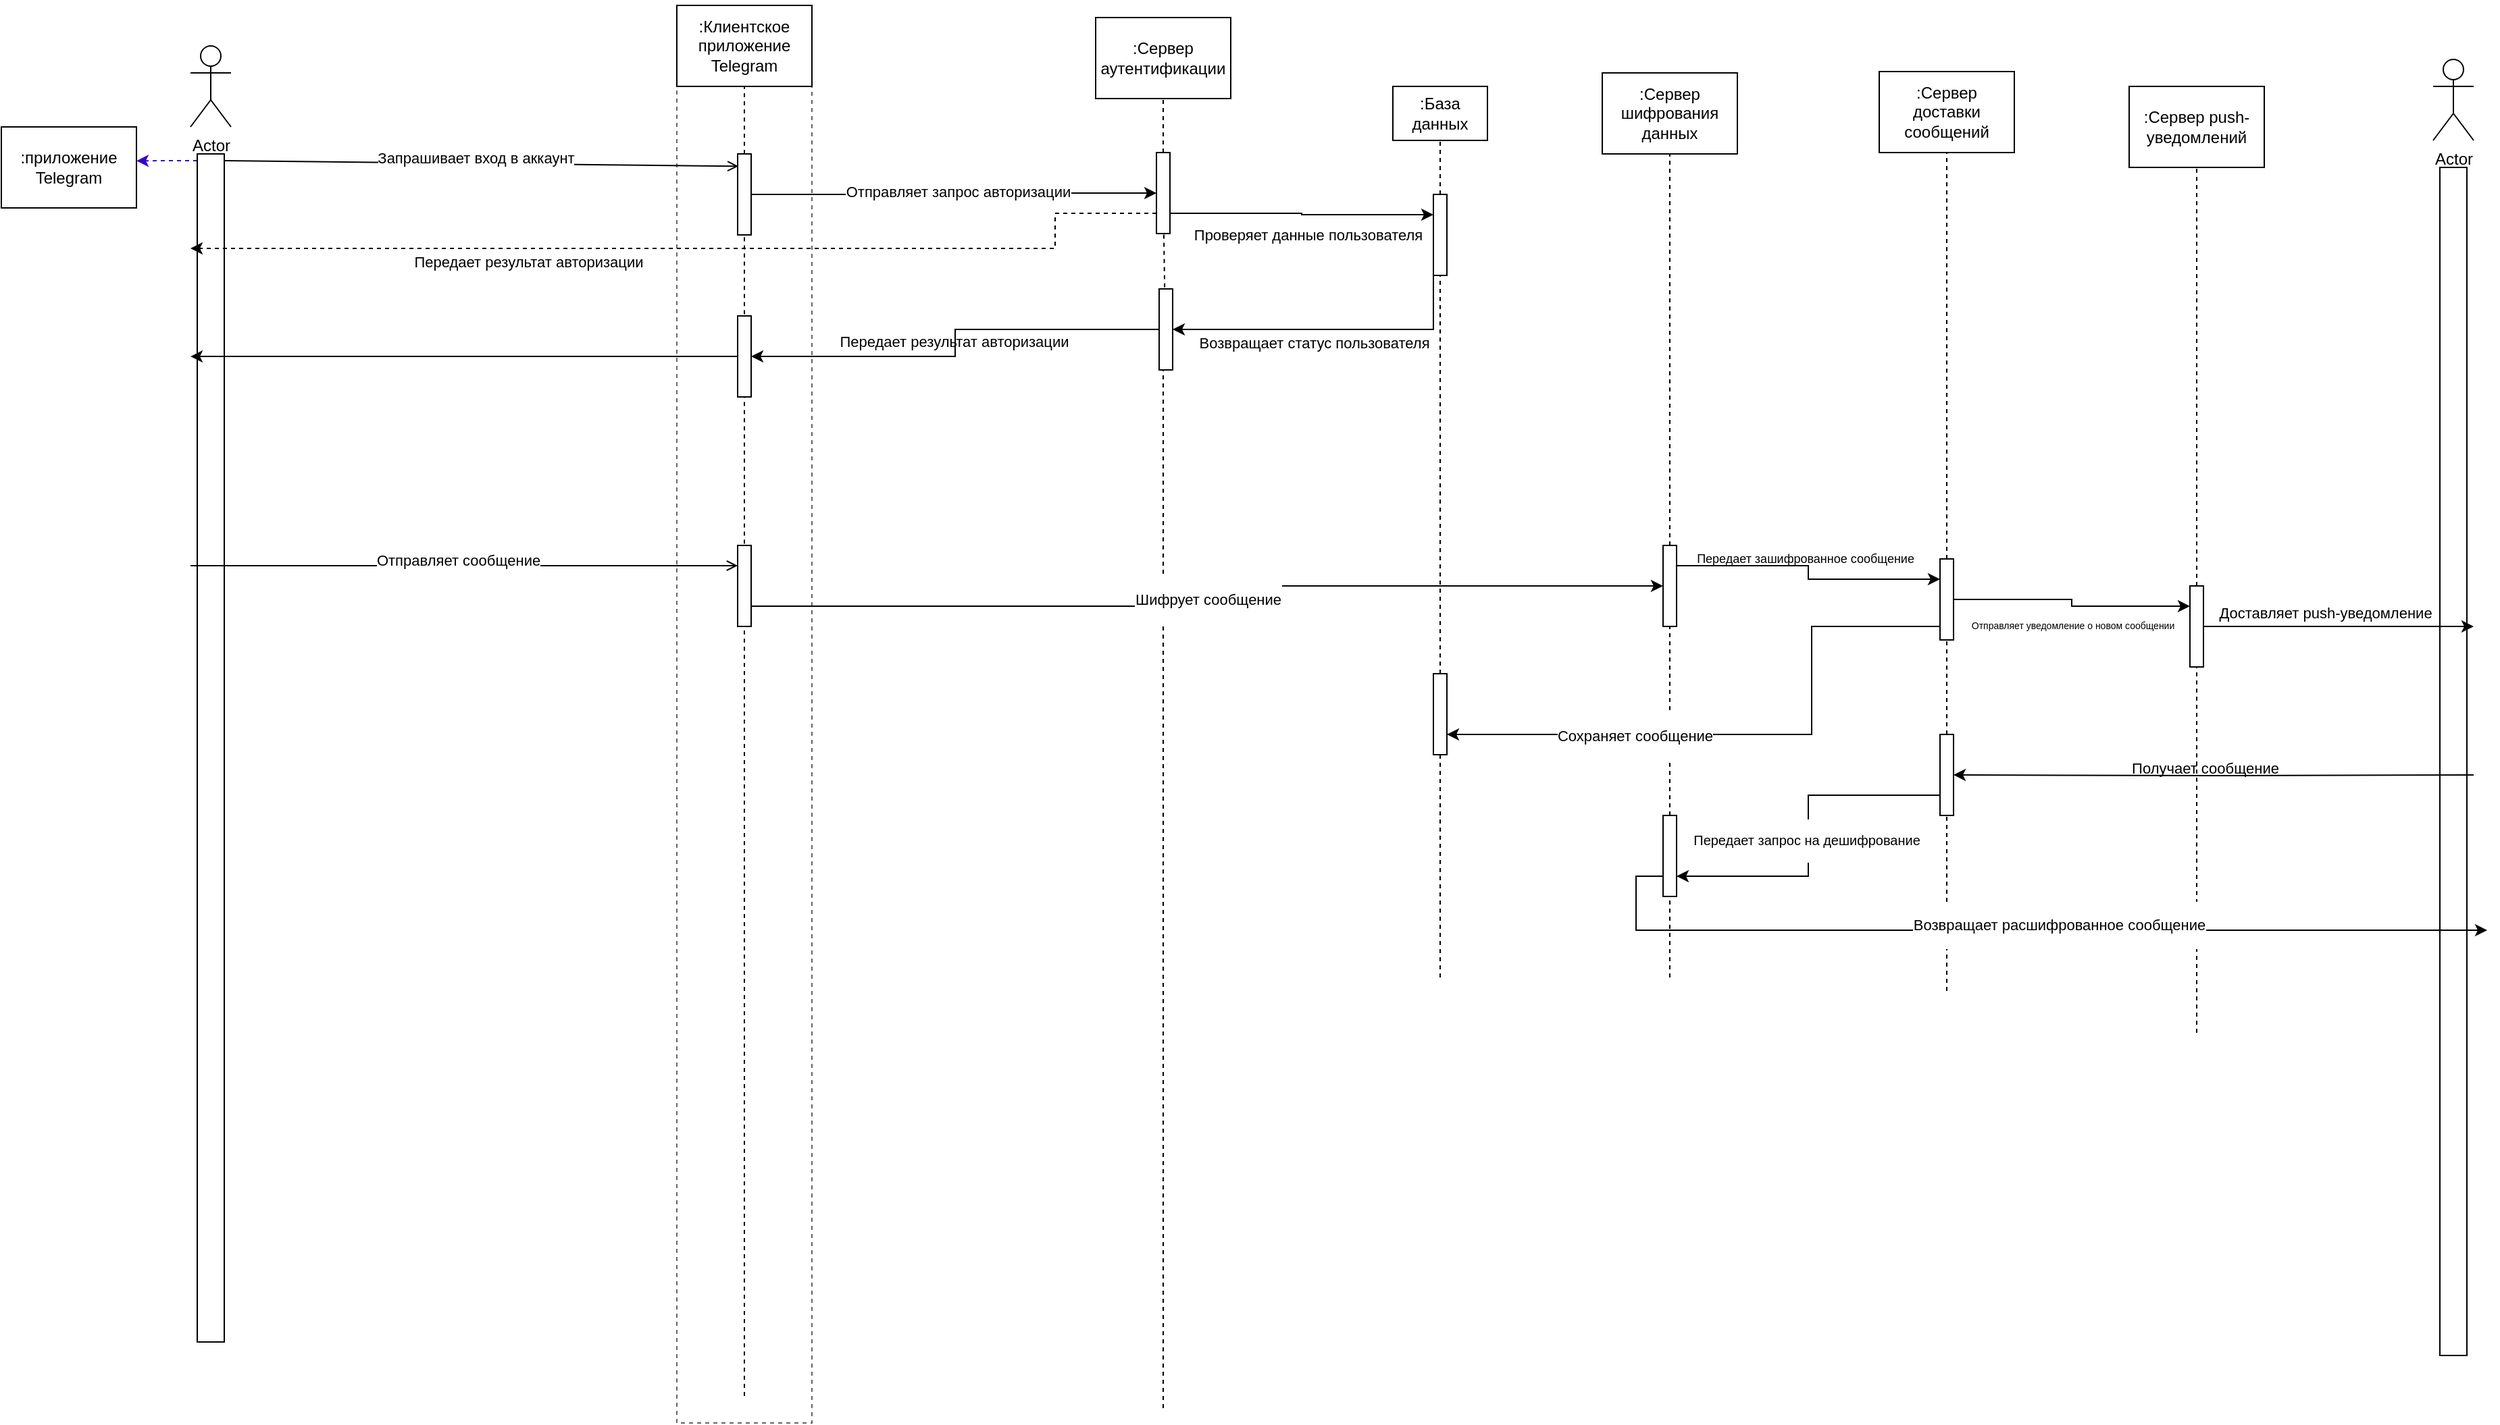 <mxfile version="25.0.2">
  <diagram name="Страница — 1" id="0_j_KOGDF_qukn_8iNPn">
    <mxGraphModel dx="2467" dy="1453" grid="1" gridSize="10" guides="1" tooltips="1" connect="1" arrows="1" fold="1" page="1" pageScale="1" pageWidth="827" pageHeight="1169" math="0" shadow="0">
      <root>
        <mxCell id="0" />
        <mxCell id="1" parent="0" />
        <mxCell id="qiRPAga-pybHtt2SZNbv-49" value="Actor" style="shape=umlActor;verticalLabelPosition=bottom;verticalAlign=top;html=1;" vertex="1" parent="1">
          <mxGeometry x="110" y="90" width="30" height="60" as="geometry" />
        </mxCell>
        <mxCell id="qiRPAga-pybHtt2SZNbv-96" style="edgeStyle=orthogonalEdgeStyle;rounded=0;orthogonalLoop=1;jettySize=auto;html=1;curved=0;exitX=0;exitY=0;exitDx=0;exitDy=5;exitPerimeter=0;dashed=1;strokeColor=#3700CC;endArrow=classic;endFill=1;fillColor=#6a00ff;" edge="1" parent="1" source="qiRPAga-pybHtt2SZNbv-51">
          <mxGeometry relative="1" as="geometry">
            <mxPoint x="70" y="175.158" as="targetPoint" />
          </mxGeometry>
        </mxCell>
        <mxCell id="qiRPAga-pybHtt2SZNbv-51" value="" style="html=1;points=[[0,0,0,0,5],[0,1,0,0,-5],[1,0,0,0,5],[1,1,0,0,-5]];perimeter=orthogonalPerimeter;outlineConnect=0;targetShapes=umlLifeline;portConstraint=eastwest;newEdgeStyle={&quot;curved&quot;:0,&quot;rounded&quot;:0};" vertex="1" parent="1">
          <mxGeometry x="115" y="170" width="20" height="880" as="geometry" />
        </mxCell>
        <mxCell id="qiRPAga-pybHtt2SZNbv-60" value="" style="rounded=0;dashed=1;container=0;collapsible=0;recursiveResize=0;fillColor=none;opacity=60;" vertex="1" parent="1">
          <mxGeometry x="470" y="110" width="100" height="1000" as="geometry" />
        </mxCell>
        <mxCell id="qiRPAga-pybHtt2SZNbv-61" value="&lt;p data-pm-slice=&quot;1 1 [&amp;quot;ordered_list&amp;quot;,{&amp;quot;spread&amp;quot;:true,&amp;quot;startingNumber&amp;quot;:1,&amp;quot;start&amp;quot;:47,&amp;quot;end&amp;quot;:3211},&amp;quot;regular_list_item&amp;quot;,{&amp;quot;start&amp;quot;:47,&amp;quot;end&amp;quot;:162},&amp;quot;list&amp;quot;,{&amp;quot;spread&amp;quot;:false,&amp;quot;start&amp;quot;:101,&amp;quot;end&amp;quot;:162},&amp;quot;regular_list_item&amp;quot;,{&amp;quot;start&amp;quot;:101,&amp;quot;end&amp;quot;:162}]&quot;&gt;:Клиентское приложение Telegram&lt;/p&gt;" style="rounded=0;dashed=0;whiteSpace=wrap;html=1;" vertex="1" parent="1">
          <mxGeometry x="470" y="60" width="100" height="60" as="geometry" />
        </mxCell>
        <mxCell id="qiRPAga-pybHtt2SZNbv-63" value="" style="html=1;verticalAlign=bottom;startArrow=none;endArrow=none;dashed=1;rounded=0;" edge="1" parent="1" source="qiRPAga-pybHtt2SZNbv-62" target="qiRPAga-pybHtt2SZNbv-61">
          <mxGeometry relative="1" as="geometry" />
        </mxCell>
        <mxCell id="qiRPAga-pybHtt2SZNbv-73" value="" style="html=1;verticalAlign=bottom;startArrow=none;endArrow=open;endFill=0;rounded=0;exitX=1;exitY=0;exitDx=0;exitDy=5;exitPerimeter=0;entryX=0.062;entryY=0.153;entryDx=0;entryDy=0;entryPerimeter=0;" edge="1" parent="1" source="qiRPAga-pybHtt2SZNbv-51" target="qiRPAga-pybHtt2SZNbv-62">
          <mxGeometry relative="1" as="geometry">
            <mxPoint x="135" y="185" as="sourcePoint" />
            <mxPoint x="520" y="185" as="targetPoint" />
          </mxGeometry>
        </mxCell>
        <mxCell id="qiRPAga-pybHtt2SZNbv-74" value="&lt;p data-pm-slice=&quot;1 1 [&amp;quot;ordered_list&amp;quot;,{&amp;quot;spread&amp;quot;:true,&amp;quot;startingNumber&amp;quot;:1,&amp;quot;start&amp;quot;:47,&amp;quot;end&amp;quot;:3211},&amp;quot;regular_list_item&amp;quot;,{&amp;quot;start&amp;quot;:47,&amp;quot;end&amp;quot;:162}]&quot;&gt;Запрашивает вход в аккаунт&lt;/p&gt;" style="edgeLabel;html=1;align=center;verticalAlign=middle;resizable=0;points=[];" vertex="1" connectable="0" parent="qiRPAga-pybHtt2SZNbv-73">
          <mxGeometry x="-0.023" y="4" relative="1" as="geometry">
            <mxPoint as="offset" />
          </mxGeometry>
        </mxCell>
        <mxCell id="qiRPAga-pybHtt2SZNbv-75" style="edgeStyle=orthogonalEdgeStyle;rounded=0;orthogonalLoop=1;jettySize=auto;html=1;exitX=1;exitY=0.5;exitDx=0;exitDy=0;entryX=0;entryY=0.5;entryDx=0;entryDy=0;" edge="1" parent="1" source="qiRPAga-pybHtt2SZNbv-62" target="qiRPAga-pybHtt2SZNbv-78">
          <mxGeometry relative="1" as="geometry">
            <mxPoint x="680" y="200.143" as="targetPoint" />
          </mxGeometry>
        </mxCell>
        <mxCell id="qiRPAga-pybHtt2SZNbv-90" value="&lt;p data-pm-slice=&quot;1 1 [&amp;quot;ordered_list&amp;quot;,{&amp;quot;spread&amp;quot;:true,&amp;quot;startingNumber&amp;quot;:1,&amp;quot;start&amp;quot;:47,&amp;quot;end&amp;quot;:3211},&amp;quot;regular_list_item&amp;quot;,{&amp;quot;start&amp;quot;:164,&amp;quot;end&amp;quot;:296}]&quot;&gt;Отправляет запрос авторизации&lt;/p&gt;" style="edgeLabel;html=1;align=center;verticalAlign=middle;resizable=0;points=[];" vertex="1" connectable="0" parent="qiRPAga-pybHtt2SZNbv-75">
          <mxGeometry x="0.02" y="1" relative="1" as="geometry">
            <mxPoint as="offset" />
          </mxGeometry>
        </mxCell>
        <mxCell id="qiRPAga-pybHtt2SZNbv-62" value="" style="rounded=0;dashed=0;" vertex="1" parent="1">
          <mxGeometry x="515" y="170" width="10" height="60" as="geometry" />
        </mxCell>
        <mxCell id="qiRPAga-pybHtt2SZNbv-64" value="" style="html=1;verticalAlign=bottom;startArrow=none;endArrow=none;dashed=1;rounded=0;exitX=0.5;exitY=0.98;exitDx=0;exitDy=0;exitPerimeter=0;" edge="1" parent="1" target="qiRPAga-pybHtt2SZNbv-62" source="qiRPAga-pybHtt2SZNbv-122">
          <mxGeometry relative="1" as="geometry">
            <mxPoint x="550" y="780" as="sourcePoint" />
          </mxGeometry>
        </mxCell>
        <mxCell id="qiRPAga-pybHtt2SZNbv-76" value="&lt;p data-pm-slice=&quot;1 1 [&amp;quot;ordered_list&amp;quot;,{&amp;quot;spread&amp;quot;:true,&amp;quot;startingNumber&amp;quot;:1,&amp;quot;start&amp;quot;:47,&amp;quot;end&amp;quot;:3211},&amp;quot;regular_list_item&amp;quot;,{&amp;quot;start&amp;quot;:47,&amp;quot;end&amp;quot;:162},&amp;quot;list&amp;quot;,{&amp;quot;spread&amp;quot;:false,&amp;quot;start&amp;quot;:101,&amp;quot;end&amp;quot;:162},&amp;quot;regular_list_item&amp;quot;,{&amp;quot;start&amp;quot;:101,&amp;quot;end&amp;quot;:162}]&quot;&gt;:&lt;span style=&quot;background-color: initial;&quot;&gt;Сервер аутентификации&lt;/span&gt;&lt;/p&gt;" style="rounded=0;dashed=0;whiteSpace=wrap;html=1;" vertex="1" parent="1">
          <mxGeometry x="780" y="69" width="100" height="60" as="geometry" />
        </mxCell>
        <mxCell id="qiRPAga-pybHtt2SZNbv-77" value="" style="html=1;verticalAlign=bottom;startArrow=none;endArrow=none;dashed=1;rounded=0;" edge="1" parent="1" source="qiRPAga-pybHtt2SZNbv-78" target="qiRPAga-pybHtt2SZNbv-76">
          <mxGeometry relative="1" as="geometry" />
        </mxCell>
        <mxCell id="qiRPAga-pybHtt2SZNbv-85" style="edgeStyle=orthogonalEdgeStyle;rounded=0;orthogonalLoop=1;jettySize=auto;html=1;exitX=1;exitY=0.75;exitDx=0;exitDy=0;entryX=0;entryY=0.25;entryDx=0;entryDy=0;" edge="1" parent="1" source="qiRPAga-pybHtt2SZNbv-78" target="qiRPAga-pybHtt2SZNbv-116">
          <mxGeometry relative="1" as="geometry">
            <mxPoint x="835" y="275" as="targetPoint" />
          </mxGeometry>
        </mxCell>
        <mxCell id="qiRPAga-pybHtt2SZNbv-93" value="&lt;p data-pm-slice=&quot;1 1 [&amp;quot;ordered_list&amp;quot;,{&amp;quot;spread&amp;quot;:true,&amp;quot;startingNumber&amp;quot;:1,&amp;quot;start&amp;quot;:47,&amp;quot;end&amp;quot;:3211},&amp;quot;regular_list_item&amp;quot;,{&amp;quot;start&amp;quot;:298,&amp;quot;end&amp;quot;:425}]&quot;&gt;Проверяет данные пользователя&lt;/p&gt;" style="edgeLabel;html=1;align=center;verticalAlign=middle;resizable=0;points=[];labelBackgroundColor=none;" vertex="1" connectable="0" parent="qiRPAga-pybHtt2SZNbv-85">
          <mxGeometry x="0.1" y="-1" relative="1" as="geometry">
            <mxPoint x="-5" y="14" as="offset" />
          </mxGeometry>
        </mxCell>
        <mxCell id="qiRPAga-pybHtt2SZNbv-98" style="edgeStyle=orthogonalEdgeStyle;rounded=0;orthogonalLoop=1;jettySize=auto;html=1;exitX=0;exitY=0.75;exitDx=0;exitDy=0;dashed=1;" edge="1" parent="1" source="qiRPAga-pybHtt2SZNbv-78">
          <mxGeometry relative="1" as="geometry">
            <mxPoint x="110" y="240" as="targetPoint" />
            <Array as="points">
              <mxPoint x="750" y="214" />
              <mxPoint x="750" y="240" />
              <mxPoint x="150" y="240" />
            </Array>
          </mxGeometry>
        </mxCell>
        <mxCell id="qiRPAga-pybHtt2SZNbv-99" value="&lt;p data-pm-slice=&quot;1 1 [&amp;quot;ordered_list&amp;quot;,{&amp;quot;spread&amp;quot;:true,&amp;quot;startingNumber&amp;quot;:1,&amp;quot;start&amp;quot;:47,&amp;quot;end&amp;quot;:3211},&amp;quot;regular_list_item&amp;quot;,{&amp;quot;start&amp;quot;:561,&amp;quot;end&amp;quot;:685}]&quot;&gt;Передает результат авторизации&lt;/p&gt;" style="edgeLabel;html=1;align=center;verticalAlign=middle;resizable=0;points=[];labelBackgroundColor=none;" vertex="1" connectable="0" parent="qiRPAga-pybHtt2SZNbv-98">
          <mxGeometry x="0.088" y="-1" relative="1" as="geometry">
            <mxPoint x="-88" y="11" as="offset" />
          </mxGeometry>
        </mxCell>
        <mxCell id="qiRPAga-pybHtt2SZNbv-78" value="" style="rounded=0;dashed=0;" vertex="1" parent="1">
          <mxGeometry x="825" y="169" width="10" height="60" as="geometry" />
        </mxCell>
        <mxCell id="qiRPAga-pybHtt2SZNbv-79" value="" style="html=1;verticalAlign=bottom;startArrow=none;endArrow=none;dashed=1;rounded=0;exitX=0.5;exitY=0.98;exitDx=0;exitDy=0;exitPerimeter=0;" edge="1" parent="1" target="qiRPAga-pybHtt2SZNbv-78" source="qiRPAga-pybHtt2SZNbv-120">
          <mxGeometry relative="1" as="geometry">
            <mxPoint x="830" y="309.2" as="sourcePoint" />
          </mxGeometry>
        </mxCell>
        <mxCell id="qiRPAga-pybHtt2SZNbv-87" value="" style="html=1;verticalAlign=bottom;startArrow=none;endArrow=none;dashed=1;rounded=0;exitX=0.5;exitY=0.98;exitDx=0;exitDy=0;exitPerimeter=0;" edge="1" parent="1">
          <mxGeometry relative="1" as="geometry">
            <mxPoint x="830" y="1099" as="sourcePoint" />
            <mxPoint x="830" y="310" as="targetPoint" />
          </mxGeometry>
        </mxCell>
        <mxCell id="qiRPAga-pybHtt2SZNbv-89" value="&lt;p data-pm-slice=&quot;1 1 [&amp;quot;ordered_list&amp;quot;,{&amp;quot;spread&amp;quot;:true,&amp;quot;startingNumber&amp;quot;:1,&amp;quot;start&amp;quot;:47,&amp;quot;end&amp;quot;:3211},&amp;quot;regular_list_item&amp;quot;,{&amp;quot;start&amp;quot;:47,&amp;quot;end&amp;quot;:162},&amp;quot;list&amp;quot;,{&amp;quot;spread&amp;quot;:false,&amp;quot;start&amp;quot;:101,&amp;quot;end&amp;quot;:162},&amp;quot;regular_list_item&amp;quot;,{&amp;quot;start&amp;quot;:101,&amp;quot;end&amp;quot;:162}]&quot;&gt;:&lt;span style=&quot;background-color: initial;&quot;&gt;База данных&lt;/span&gt;&lt;/p&gt;" style="rounded=0;dashed=0;whiteSpace=wrap;html=1;" vertex="1" parent="1">
          <mxGeometry x="1000" y="120" width="70" height="40" as="geometry" />
        </mxCell>
        <mxCell id="qiRPAga-pybHtt2SZNbv-97" value="&lt;p data-pm-slice=&quot;1 1 [&amp;quot;ordered_list&amp;quot;,{&amp;quot;spread&amp;quot;:true,&amp;quot;startingNumber&amp;quot;:1,&amp;quot;start&amp;quot;:47,&amp;quot;end&amp;quot;:3211},&amp;quot;regular_list_item&amp;quot;,{&amp;quot;start&amp;quot;:47,&amp;quot;end&amp;quot;:162},&amp;quot;list&amp;quot;,{&amp;quot;spread&amp;quot;:false,&amp;quot;start&amp;quot;:101,&amp;quot;end&amp;quot;:162},&amp;quot;regular_list_item&amp;quot;,{&amp;quot;start&amp;quot;:101,&amp;quot;end&amp;quot;:162}]&quot;&gt;:приложение Telegram&lt;/p&gt;" style="rounded=0;dashed=0;whiteSpace=wrap;html=1;" vertex="1" parent="1">
          <mxGeometry x="-30" y="150" width="100" height="60" as="geometry" />
        </mxCell>
        <mxCell id="qiRPAga-pybHtt2SZNbv-100" value="" style="html=1;verticalAlign=bottom;startArrow=none;endArrow=open;endFill=0;rounded=0;entryX=0;entryY=0.25;entryDx=0;entryDy=0;" edge="1" parent="1" target="qiRPAga-pybHtt2SZNbv-102">
          <mxGeometry relative="1" as="geometry">
            <mxPoint x="110" y="475" as="sourcePoint" />
            <mxPoint x="525" y="374" as="targetPoint" />
          </mxGeometry>
        </mxCell>
        <mxCell id="qiRPAga-pybHtt2SZNbv-101" value="&lt;p data-pm-slice=&quot;1 1 [&amp;quot;ordered_list&amp;quot;,{&amp;quot;spread&amp;quot;:true,&amp;quot;startingNumber&amp;quot;:1,&amp;quot;start&amp;quot;:47,&amp;quot;end&amp;quot;:3211},&amp;quot;regular_list_item&amp;quot;,{&amp;quot;start&amp;quot;:687,&amp;quot;end&amp;quot;:796}]&quot;&gt;Отправляет сообщение&lt;/p&gt;" style="edgeLabel;html=1;align=center;verticalAlign=middle;resizable=0;points=[];" vertex="1" connectable="0" parent="qiRPAga-pybHtt2SZNbv-100">
          <mxGeometry x="-0.023" y="4" relative="1" as="geometry">
            <mxPoint as="offset" />
          </mxGeometry>
        </mxCell>
        <mxCell id="qiRPAga-pybHtt2SZNbv-103" value="" style="html=1;verticalAlign=bottom;startArrow=none;endArrow=none;dashed=1;rounded=0;exitX=0.5;exitY=0.98;exitDx=0;exitDy=0;exitPerimeter=0;" edge="1" parent="1" source="qiRPAga-pybHtt2SZNbv-60" target="qiRPAga-pybHtt2SZNbv-102">
          <mxGeometry relative="1" as="geometry">
            <mxPoint x="520" y="1090" as="sourcePoint" />
            <mxPoint x="520" y="230" as="targetPoint" />
          </mxGeometry>
        </mxCell>
        <mxCell id="qiRPAga-pybHtt2SZNbv-113" style="edgeStyle=orthogonalEdgeStyle;rounded=0;orthogonalLoop=1;jettySize=auto;html=1;exitX=1;exitY=0.75;exitDx=0;exitDy=0;entryX=0;entryY=0.5;entryDx=0;entryDy=0;" edge="1" parent="1" source="qiRPAga-pybHtt2SZNbv-102" target="qiRPAga-pybHtt2SZNbv-110">
          <mxGeometry relative="1" as="geometry">
            <mxPoint x="1086.621" y="504.862" as="targetPoint" />
          </mxGeometry>
        </mxCell>
        <mxCell id="qiRPAga-pybHtt2SZNbv-114" value="&lt;p data-pm-slice=&quot;1 1 [&amp;quot;ordered_list&amp;quot;,{&amp;quot;spread&amp;quot;:true,&amp;quot;startingNumber&amp;quot;:1,&amp;quot;start&amp;quot;:47,&amp;quot;end&amp;quot;:3211},&amp;quot;regular_list_item&amp;quot;,{&amp;quot;start&amp;quot;:798,&amp;quot;end&amp;quot;:921}]&quot;&gt;Шифрует сообщение&lt;/p&gt;" style="edgeLabel;html=1;align=center;verticalAlign=middle;resizable=0;points=[];labelBackgroundColor=default;" vertex="1" connectable="0" parent="qiRPAga-pybHtt2SZNbv-113">
          <mxGeometry x="0.007" relative="1" as="geometry">
            <mxPoint y="5" as="offset" />
          </mxGeometry>
        </mxCell>
        <mxCell id="qiRPAga-pybHtt2SZNbv-108" value="&lt;p data-pm-slice=&quot;1 1 [&amp;quot;ordered_list&amp;quot;,{&amp;quot;spread&amp;quot;:true,&amp;quot;startingNumber&amp;quot;:1,&amp;quot;start&amp;quot;:47,&amp;quot;end&amp;quot;:3211},&amp;quot;regular_list_item&amp;quot;,{&amp;quot;start&amp;quot;:47,&amp;quot;end&amp;quot;:162},&amp;quot;list&amp;quot;,{&amp;quot;spread&amp;quot;:false,&amp;quot;start&amp;quot;:101,&amp;quot;end&amp;quot;:162},&amp;quot;regular_list_item&amp;quot;,{&amp;quot;start&amp;quot;:101,&amp;quot;end&amp;quot;:162}]&quot;&gt;:&lt;span style=&quot;background-color: initial;&quot;&gt;Сервер шифрования данных&lt;/span&gt;&lt;/p&gt;" style="rounded=0;dashed=0;whiteSpace=wrap;html=1;" vertex="1" parent="1">
          <mxGeometry x="1155" y="110" width="100" height="60" as="geometry" />
        </mxCell>
        <mxCell id="qiRPAga-pybHtt2SZNbv-109" value="" style="html=1;verticalAlign=bottom;startArrow=none;endArrow=none;dashed=1;rounded=0;" edge="1" parent="1" source="qiRPAga-pybHtt2SZNbv-110" target="qiRPAga-pybHtt2SZNbv-108">
          <mxGeometry relative="1" as="geometry" />
        </mxCell>
        <mxCell id="qiRPAga-pybHtt2SZNbv-128" style="edgeStyle=orthogonalEdgeStyle;rounded=0;orthogonalLoop=1;jettySize=auto;html=1;exitX=1;exitY=0.25;exitDx=0;exitDy=0;entryX=0;entryY=0.25;entryDx=0;entryDy=0;" edge="1" parent="1" source="qiRPAga-pybHtt2SZNbv-110" target="qiRPAga-pybHtt2SZNbv-131">
          <mxGeometry relative="1" as="geometry">
            <mxPoint x="1390" y="475.207" as="targetPoint" />
          </mxGeometry>
        </mxCell>
        <mxCell id="qiRPAga-pybHtt2SZNbv-138" value="&lt;p data-pm-slice=&quot;1 1 [&amp;quot;ordered_list&amp;quot;,{&amp;quot;spread&amp;quot;:true,&amp;quot;startingNumber&amp;quot;:1,&amp;quot;start&amp;quot;:47,&amp;quot;end&amp;quot;:3211},&amp;quot;regular_list_item&amp;quot;,{&amp;quot;start&amp;quot;:923,&amp;quot;end&amp;quot;:1059}]&quot;&gt;Передает зашифрованное сообщение&lt;/p&gt;" style="edgeLabel;html=1;align=center;verticalAlign=middle;resizable=0;points=[];labelBackgroundColor=none;fontSize=9;" vertex="1" connectable="0" parent="qiRPAga-pybHtt2SZNbv-128">
          <mxGeometry x="0.013" y="-3" relative="1" as="geometry">
            <mxPoint y="-12" as="offset" />
          </mxGeometry>
        </mxCell>
        <mxCell id="qiRPAga-pybHtt2SZNbv-110" value="" style="rounded=0;dashed=0;" vertex="1" parent="1">
          <mxGeometry x="1200" y="460" width="10" height="60" as="geometry" />
        </mxCell>
        <mxCell id="qiRPAga-pybHtt2SZNbv-111" value="" style="html=1;verticalAlign=bottom;startArrow=none;endArrow=none;dashed=1;rounded=0;" edge="1" parent="1" target="qiRPAga-pybHtt2SZNbv-110" source="qiRPAga-pybHtt2SZNbv-154">
          <mxGeometry relative="1" as="geometry">
            <mxPoint x="1205" y="780" as="sourcePoint" />
          </mxGeometry>
        </mxCell>
        <mxCell id="qiRPAga-pybHtt2SZNbv-115" value="" style="html=1;verticalAlign=bottom;startArrow=none;endArrow=none;dashed=1;rounded=0;entryX=0.5;entryY=1;entryDx=0;entryDy=0;exitX=0.5;exitY=0;exitDx=0;exitDy=0;" edge="1" parent="1" source="qiRPAga-pybHtt2SZNbv-116" target="qiRPAga-pybHtt2SZNbv-89">
          <mxGeometry relative="1" as="geometry">
            <mxPoint x="964.66" y="200" as="sourcePoint" />
            <mxPoint x="964.66" y="160" as="targetPoint" />
          </mxGeometry>
        </mxCell>
        <mxCell id="qiRPAga-pybHtt2SZNbv-119" style="edgeStyle=orthogonalEdgeStyle;rounded=0;orthogonalLoop=1;jettySize=auto;html=1;exitX=0;exitY=1;exitDx=0;exitDy=0;entryX=1;entryY=0.5;entryDx=0;entryDy=0;" edge="1" parent="1" source="qiRPAga-pybHtt2SZNbv-116" target="qiRPAga-pybHtt2SZNbv-120">
          <mxGeometry relative="1" as="geometry">
            <mxPoint x="930" y="310" as="targetPoint" />
          </mxGeometry>
        </mxCell>
        <mxCell id="qiRPAga-pybHtt2SZNbv-124" value="&lt;p data-pm-slice=&quot;1 1 [&amp;quot;ordered_list&amp;quot;,{&amp;quot;spread&amp;quot;:true,&amp;quot;startingNumber&amp;quot;:1,&amp;quot;start&amp;quot;:47,&amp;quot;end&amp;quot;:3211},&amp;quot;regular_list_item&amp;quot;,{&amp;quot;start&amp;quot;:427,&amp;quot;end&amp;quot;:559}]&quot;&gt;&amp;nbsp;Возвращает статус пользователя&lt;/p&gt;" style="edgeLabel;html=1;align=center;verticalAlign=middle;resizable=0;points=[];labelBackgroundColor=none;" vertex="1" connectable="0" parent="qiRPAga-pybHtt2SZNbv-119">
          <mxGeometry x="0.25" y="2" relative="1" as="geometry">
            <mxPoint x="15" y="8" as="offset" />
          </mxGeometry>
        </mxCell>
        <mxCell id="qiRPAga-pybHtt2SZNbv-116" value="" style="rounded=0;dashed=0;" vertex="1" parent="1">
          <mxGeometry x="1030" y="200" width="10" height="60" as="geometry" />
        </mxCell>
        <mxCell id="qiRPAga-pybHtt2SZNbv-121" value="" style="html=1;verticalAlign=bottom;startArrow=none;endArrow=none;dashed=1;rounded=0;exitX=0.5;exitY=0.98;exitDx=0;exitDy=0;exitPerimeter=0;" edge="1" parent="1" target="qiRPAga-pybHtt2SZNbv-120">
          <mxGeometry relative="1" as="geometry">
            <mxPoint x="830" y="309.2" as="sourcePoint" />
            <mxPoint x="830" y="229" as="targetPoint" />
          </mxGeometry>
        </mxCell>
        <mxCell id="qiRPAga-pybHtt2SZNbv-125" style="edgeStyle=orthogonalEdgeStyle;rounded=0;orthogonalLoop=1;jettySize=auto;html=1;exitX=0;exitY=0.5;exitDx=0;exitDy=0;entryX=1;entryY=0.5;entryDx=0;entryDy=0;" edge="1" parent="1" source="qiRPAga-pybHtt2SZNbv-120" target="qiRPAga-pybHtt2SZNbv-122">
          <mxGeometry relative="1" as="geometry" />
        </mxCell>
        <mxCell id="qiRPAga-pybHtt2SZNbv-126" value="&lt;p data-pm-slice=&quot;1 1 [&amp;quot;ordered_list&amp;quot;,{&amp;quot;spread&amp;quot;:true,&amp;quot;startingNumber&amp;quot;:1,&amp;quot;start&amp;quot;:47,&amp;quot;end&amp;quot;:3211},&amp;quot;regular_list_item&amp;quot;,{&amp;quot;start&amp;quot;:561,&amp;quot;end&amp;quot;:685}]&quot;&gt;Передает результат авторизации&lt;/p&gt;" style="edgeLabel;html=1;align=center;verticalAlign=middle;resizable=0;points=[];labelBackgroundColor=none;" vertex="1" connectable="0" parent="qiRPAga-pybHtt2SZNbv-125">
          <mxGeometry x="-0.008" y="-1" relative="1" as="geometry">
            <mxPoint as="offset" />
          </mxGeometry>
        </mxCell>
        <mxCell id="qiRPAga-pybHtt2SZNbv-120" value="" style="rounded=0;dashed=0;" vertex="1" parent="1">
          <mxGeometry x="827" y="270" width="10" height="60" as="geometry" />
        </mxCell>
        <mxCell id="qiRPAga-pybHtt2SZNbv-123" value="" style="html=1;verticalAlign=bottom;startArrow=none;endArrow=none;dashed=1;rounded=0;exitX=0.5;exitY=0.98;exitDx=0;exitDy=0;exitPerimeter=0;" edge="1" parent="1" source="qiRPAga-pybHtt2SZNbv-102" target="qiRPAga-pybHtt2SZNbv-122">
          <mxGeometry relative="1" as="geometry">
            <mxPoint x="520" y="519" as="sourcePoint" />
            <mxPoint x="520" y="230" as="targetPoint" />
          </mxGeometry>
        </mxCell>
        <mxCell id="qiRPAga-pybHtt2SZNbv-127" style="edgeStyle=orthogonalEdgeStyle;rounded=0;orthogonalLoop=1;jettySize=auto;html=1;exitX=0;exitY=0.5;exitDx=0;exitDy=0;" edge="1" parent="1" source="qiRPAga-pybHtt2SZNbv-122">
          <mxGeometry relative="1" as="geometry">
            <mxPoint x="110" y="320.034" as="targetPoint" />
          </mxGeometry>
        </mxCell>
        <mxCell id="qiRPAga-pybHtt2SZNbv-122" value="" style="rounded=0;dashed=0;" vertex="1" parent="1">
          <mxGeometry x="515" y="290" width="10" height="60" as="geometry" />
        </mxCell>
        <mxCell id="qiRPAga-pybHtt2SZNbv-102" value="" style="rounded=0;dashed=0;" vertex="1" parent="1">
          <mxGeometry x="515" y="460" width="10" height="60" as="geometry" />
        </mxCell>
        <mxCell id="qiRPAga-pybHtt2SZNbv-129" value="&lt;p data-pm-slice=&quot;1 1 [&amp;quot;ordered_list&amp;quot;,{&amp;quot;spread&amp;quot;:true,&amp;quot;startingNumber&amp;quot;:1,&amp;quot;start&amp;quot;:47,&amp;quot;end&amp;quot;:3211},&amp;quot;regular_list_item&amp;quot;,{&amp;quot;start&amp;quot;:47,&amp;quot;end&amp;quot;:162},&amp;quot;list&amp;quot;,{&amp;quot;spread&amp;quot;:false,&amp;quot;start&amp;quot;:101,&amp;quot;end&amp;quot;:162},&amp;quot;regular_list_item&amp;quot;,{&amp;quot;start&amp;quot;:101,&amp;quot;end&amp;quot;:162}]&quot;&gt;:&lt;span style=&quot;background-color: initial;&quot;&gt;Сервер доставки сообщений&lt;/span&gt;&lt;/p&gt;" style="rounded=0;dashed=0;whiteSpace=wrap;html=1;" vertex="1" parent="1">
          <mxGeometry x="1360" y="109" width="100" height="60" as="geometry" />
        </mxCell>
        <mxCell id="qiRPAga-pybHtt2SZNbv-130" value="" style="html=1;verticalAlign=bottom;startArrow=none;endArrow=none;dashed=1;rounded=0;" edge="1" parent="1" source="qiRPAga-pybHtt2SZNbv-131" target="qiRPAga-pybHtt2SZNbv-129">
          <mxGeometry relative="1" as="geometry" />
        </mxCell>
        <mxCell id="qiRPAga-pybHtt2SZNbv-137" style="edgeStyle=orthogonalEdgeStyle;rounded=0;orthogonalLoop=1;jettySize=auto;html=1;exitX=0;exitY=0.75;exitDx=0;exitDy=0;entryX=1;entryY=0.75;entryDx=0;entryDy=0;" edge="1" parent="1" source="qiRPAga-pybHtt2SZNbv-131" target="qiRPAga-pybHtt2SZNbv-135">
          <mxGeometry relative="1" as="geometry">
            <Array as="points">
              <mxPoint x="1405" y="520" />
              <mxPoint x="1310" y="520" />
              <mxPoint x="1310" y="600" />
            </Array>
          </mxGeometry>
        </mxCell>
        <mxCell id="qiRPAga-pybHtt2SZNbv-139" value="&lt;p data-pm-slice=&quot;1 1 [&amp;quot;ordered_list&amp;quot;,{&amp;quot;spread&amp;quot;:true,&amp;quot;startingNumber&amp;quot;:1,&amp;quot;start&amp;quot;:47,&amp;quot;end&amp;quot;:3211},&amp;quot;regular_list_item&amp;quot;,{&amp;quot;start&amp;quot;:1061,&amp;quot;end&amp;quot;:1182}]&quot;&gt;Сохраняет сообщение&lt;/p&gt;" style="edgeLabel;html=1;align=center;verticalAlign=middle;resizable=0;points=[];" vertex="1" connectable="0" parent="qiRPAga-pybHtt2SZNbv-137">
          <mxGeometry x="0.382" y="1" relative="1" as="geometry">
            <mxPoint as="offset" />
          </mxGeometry>
        </mxCell>
        <mxCell id="qiRPAga-pybHtt2SZNbv-140" style="edgeStyle=orthogonalEdgeStyle;rounded=0;orthogonalLoop=1;jettySize=auto;html=1;exitX=1;exitY=0.5;exitDx=0;exitDy=0;entryX=0;entryY=0.25;entryDx=0;entryDy=0;" edge="1" parent="1" source="qiRPAga-pybHtt2SZNbv-131" target="qiRPAga-pybHtt2SZNbv-143">
          <mxGeometry relative="1" as="geometry">
            <mxPoint x="1530" y="500.077" as="targetPoint" />
          </mxGeometry>
        </mxCell>
        <mxCell id="qiRPAga-pybHtt2SZNbv-145" value="&lt;p data-pm-slice=&quot;1 1 [&amp;quot;ordered_list&amp;quot;,{&amp;quot;spread&amp;quot;:true,&amp;quot;startingNumber&amp;quot;:1,&amp;quot;start&amp;quot;:47,&amp;quot;end&amp;quot;:3211},&amp;quot;regular_list_item&amp;quot;,{&amp;quot;start&amp;quot;:1184,&amp;quot;end&amp;quot;:1330}]&quot;&gt;Отправляет уведомление о новом сообщении&lt;/p&gt;" style="edgeLabel;html=1;align=center;verticalAlign=middle;resizable=0;points=[];fontSize=7;labelBackgroundColor=none;" vertex="1" connectable="0" parent="qiRPAga-pybHtt2SZNbv-140">
          <mxGeometry x="-0.012" relative="1" as="geometry">
            <mxPoint y="18" as="offset" />
          </mxGeometry>
        </mxCell>
        <mxCell id="qiRPAga-pybHtt2SZNbv-131" value="" style="rounded=0;dashed=0;" vertex="1" parent="1">
          <mxGeometry x="1405" y="470" width="10" height="60" as="geometry" />
        </mxCell>
        <mxCell id="qiRPAga-pybHtt2SZNbv-132" value="" style="html=1;verticalAlign=bottom;startArrow=none;endArrow=none;dashed=1;rounded=0;" edge="1" parent="1" target="qiRPAga-pybHtt2SZNbv-131" source="qiRPAga-pybHtt2SZNbv-152">
          <mxGeometry relative="1" as="geometry">
            <mxPoint x="1410" y="790" as="sourcePoint" />
          </mxGeometry>
        </mxCell>
        <mxCell id="qiRPAga-pybHtt2SZNbv-134" value="" style="html=1;verticalAlign=bottom;startArrow=none;endArrow=none;dashed=1;rounded=0;entryX=0.5;entryY=1;entryDx=0;entryDy=0;" edge="1" parent="1" source="qiRPAga-pybHtt2SZNbv-135" target="qiRPAga-pybHtt2SZNbv-116">
          <mxGeometry relative="1" as="geometry">
            <mxPoint x="1035" y="780" as="sourcePoint" />
            <mxPoint x="1034.6" y="320" as="targetPoint" />
          </mxGeometry>
        </mxCell>
        <mxCell id="qiRPAga-pybHtt2SZNbv-136" value="" style="html=1;verticalAlign=bottom;startArrow=none;endArrow=none;dashed=1;rounded=0;entryX=0.5;entryY=1;entryDx=0;entryDy=0;" edge="1" parent="1" target="qiRPAga-pybHtt2SZNbv-135">
          <mxGeometry relative="1" as="geometry">
            <mxPoint x="1035" y="780" as="sourcePoint" />
            <mxPoint x="1035" y="260" as="targetPoint" />
          </mxGeometry>
        </mxCell>
        <mxCell id="qiRPAga-pybHtt2SZNbv-135" value="" style="rounded=0;dashed=0;" vertex="1" parent="1">
          <mxGeometry x="1030" y="555" width="10" height="60" as="geometry" />
        </mxCell>
        <mxCell id="qiRPAga-pybHtt2SZNbv-141" value="&lt;p data-pm-slice=&quot;1 1 [&amp;quot;ordered_list&amp;quot;,{&amp;quot;spread&amp;quot;:true,&amp;quot;startingNumber&amp;quot;:1,&amp;quot;start&amp;quot;:47,&amp;quot;end&amp;quot;:3211},&amp;quot;regular_list_item&amp;quot;,{&amp;quot;start&amp;quot;:47,&amp;quot;end&amp;quot;:162},&amp;quot;list&amp;quot;,{&amp;quot;spread&amp;quot;:false,&amp;quot;start&amp;quot;:101,&amp;quot;end&amp;quot;:162},&amp;quot;regular_list_item&amp;quot;,{&amp;quot;start&amp;quot;:101,&amp;quot;end&amp;quot;:162}]&quot;&gt;:&lt;span style=&quot;background-color: initial;&quot;&gt;Сервер push-уведомлений&lt;/span&gt;&lt;/p&gt;" style="rounded=0;dashed=0;whiteSpace=wrap;html=1;" vertex="1" parent="1">
          <mxGeometry x="1545" y="120" width="100" height="60" as="geometry" />
        </mxCell>
        <mxCell id="qiRPAga-pybHtt2SZNbv-142" value="" style="html=1;verticalAlign=bottom;startArrow=none;endArrow=none;dashed=1;rounded=0;" edge="1" parent="1" source="qiRPAga-pybHtt2SZNbv-143" target="qiRPAga-pybHtt2SZNbv-141">
          <mxGeometry relative="1" as="geometry" />
        </mxCell>
        <mxCell id="qiRPAga-pybHtt2SZNbv-143" value="" style="rounded=0;dashed=0;" vertex="1" parent="1">
          <mxGeometry x="1590" y="490" width="10" height="60" as="geometry" />
        </mxCell>
        <mxCell id="qiRPAga-pybHtt2SZNbv-144" value="" style="html=1;verticalAlign=bottom;startArrow=none;endArrow=none;dashed=1;rounded=0;entryX=0.5;entryY=1;entryDx=0;entryDy=0;" edge="1" parent="1" target="qiRPAga-pybHtt2SZNbv-143">
          <mxGeometry relative="1" as="geometry">
            <mxPoint x="1595" y="821" as="sourcePoint" />
            <mxPoint x="1573.932" y="570" as="targetPoint" />
          </mxGeometry>
        </mxCell>
        <mxCell id="qiRPAga-pybHtt2SZNbv-147" value="Actor" style="shape=umlActor;verticalLabelPosition=bottom;verticalAlign=top;html=1;" vertex="1" parent="1">
          <mxGeometry x="1770" y="100" width="30" height="60" as="geometry" />
        </mxCell>
        <mxCell id="qiRPAga-pybHtt2SZNbv-148" value="" style="html=1;points=[[0,0,0,0,5],[0,1,0,0,-5],[1,0,0,0,5],[1,1,0,0,-5]];perimeter=orthogonalPerimeter;outlineConnect=0;targetShapes=umlLifeline;portConstraint=eastwest;newEdgeStyle={&quot;curved&quot;:0,&quot;rounded&quot;:0};" vertex="1" parent="1">
          <mxGeometry x="1775" y="180" width="20" height="880" as="geometry" />
        </mxCell>
        <mxCell id="qiRPAga-pybHtt2SZNbv-146" style="edgeStyle=orthogonalEdgeStyle;rounded=0;orthogonalLoop=1;jettySize=auto;html=1;exitX=1;exitY=0.5;exitDx=0;exitDy=0;" edge="1" parent="1" source="qiRPAga-pybHtt2SZNbv-143">
          <mxGeometry relative="1" as="geometry">
            <mxPoint x="1800" y="520" as="targetPoint" />
          </mxGeometry>
        </mxCell>
        <mxCell id="qiRPAga-pybHtt2SZNbv-149" value="&lt;p data-pm-slice=&quot;1 1 [&amp;quot;ordered_list&amp;quot;,{&amp;quot;spread&amp;quot;:true,&amp;quot;startingNumber&amp;quot;:1,&amp;quot;start&amp;quot;:47,&amp;quot;end&amp;quot;:3211},&amp;quot;regular_list_item&amp;quot;,{&amp;quot;start&amp;quot;:1332,&amp;quot;end&amp;quot;:1473}]&quot;&gt;Доставляет push-уведомление&lt;/p&gt;" style="edgeLabel;html=1;align=center;verticalAlign=middle;resizable=0;points=[];labelBackgroundColor=none;" vertex="1" connectable="0" parent="qiRPAga-pybHtt2SZNbv-146">
          <mxGeometry x="-0.014" y="2" relative="1" as="geometry">
            <mxPoint x="-9" y="-8" as="offset" />
          </mxGeometry>
        </mxCell>
        <mxCell id="qiRPAga-pybHtt2SZNbv-150" style="edgeStyle=orthogonalEdgeStyle;rounded=0;orthogonalLoop=1;jettySize=auto;html=1;entryX=1;entryY=0.5;entryDx=0;entryDy=0;" edge="1" parent="1" target="qiRPAga-pybHtt2SZNbv-152">
          <mxGeometry relative="1" as="geometry">
            <mxPoint x="1450" y="631" as="targetPoint" />
            <mxPoint x="1800" y="630" as="sourcePoint" />
          </mxGeometry>
        </mxCell>
        <mxCell id="qiRPAga-pybHtt2SZNbv-151" value="&lt;p data-pm-slice=&quot;1 1 [&amp;quot;ordered_list&amp;quot;,{&amp;quot;spread&amp;quot;:true,&amp;quot;startingNumber&amp;quot;:1,&amp;quot;start&amp;quot;:47,&amp;quot;end&amp;quot;:3211},&amp;quot;regular_list_item&amp;quot;,{&amp;quot;start&amp;quot;:1631,&amp;quot;end&amp;quot;:1758}]&quot;&gt;Получает сообщение&lt;/p&gt;" style="edgeLabel;html=1;align=center;verticalAlign=middle;resizable=0;points=[];labelBackgroundColor=none;" vertex="1" connectable="0" parent="qiRPAga-pybHtt2SZNbv-150">
          <mxGeometry x="-0.014" y="2" relative="1" as="geometry">
            <mxPoint x="-9" y="-8" as="offset" />
          </mxGeometry>
        </mxCell>
        <mxCell id="qiRPAga-pybHtt2SZNbv-153" value="" style="html=1;verticalAlign=bottom;startArrow=none;endArrow=none;dashed=1;rounded=0;" edge="1" parent="1" target="qiRPAga-pybHtt2SZNbv-152">
          <mxGeometry relative="1" as="geometry">
            <mxPoint x="1410" y="790" as="sourcePoint" />
            <mxPoint x="1410" y="530" as="targetPoint" />
          </mxGeometry>
        </mxCell>
        <mxCell id="qiRPAga-pybHtt2SZNbv-156" style="edgeStyle=orthogonalEdgeStyle;rounded=0;orthogonalLoop=1;jettySize=auto;html=1;exitX=0;exitY=0.75;exitDx=0;exitDy=0;entryX=1;entryY=0.75;entryDx=0;entryDy=0;" edge="1" parent="1" source="qiRPAga-pybHtt2SZNbv-152" target="qiRPAga-pybHtt2SZNbv-154">
          <mxGeometry relative="1" as="geometry" />
        </mxCell>
        <mxCell id="qiRPAga-pybHtt2SZNbv-157" value="&lt;p data-pm-slice=&quot;1 1 [&amp;quot;ordered_list&amp;quot;,{&amp;quot;spread&amp;quot;:true,&amp;quot;startingNumber&amp;quot;:1,&amp;quot;start&amp;quot;:47,&amp;quot;end&amp;quot;:3211},&amp;quot;regular_list_item&amp;quot;,{&amp;quot;start&amp;quot;:1760,&amp;quot;end&amp;quot;:1898}]&quot;&gt;Передает запрос на дешифрование&lt;/p&gt;" style="edgeLabel;html=1;align=center;verticalAlign=middle;resizable=0;points=[];fontSize=10;" vertex="1" connectable="0" parent="qiRPAga-pybHtt2SZNbv-156">
          <mxGeometry x="0.025" y="-2" relative="1" as="geometry">
            <mxPoint as="offset" />
          </mxGeometry>
        </mxCell>
        <mxCell id="qiRPAga-pybHtt2SZNbv-152" value="" style="rounded=0;dashed=0;" vertex="1" parent="1">
          <mxGeometry x="1405" y="600" width="10" height="60" as="geometry" />
        </mxCell>
        <mxCell id="qiRPAga-pybHtt2SZNbv-155" value="" style="html=1;verticalAlign=bottom;startArrow=none;endArrow=none;dashed=1;rounded=0;" edge="1" parent="1" target="qiRPAga-pybHtt2SZNbv-154">
          <mxGeometry relative="1" as="geometry">
            <mxPoint x="1205" y="780" as="sourcePoint" />
            <mxPoint x="1205" y="520" as="targetPoint" />
          </mxGeometry>
        </mxCell>
        <mxCell id="qiRPAga-pybHtt2SZNbv-158" style="edgeStyle=orthogonalEdgeStyle;rounded=0;orthogonalLoop=1;jettySize=auto;html=1;exitX=0;exitY=0.75;exitDx=0;exitDy=0;" edge="1" parent="1" source="qiRPAga-pybHtt2SZNbv-154">
          <mxGeometry relative="1" as="geometry">
            <mxPoint x="1810" y="745" as="targetPoint" />
            <Array as="points">
              <mxPoint x="1180" y="705" />
              <mxPoint x="1180" y="745" />
            </Array>
          </mxGeometry>
        </mxCell>
        <mxCell id="qiRPAga-pybHtt2SZNbv-159" value="&lt;p data-pm-slice=&quot;1 1 [&amp;quot;ordered_list&amp;quot;,{&amp;quot;spread&amp;quot;:true,&amp;quot;startingNumber&amp;quot;:1,&amp;quot;start&amp;quot;:47,&amp;quot;end&amp;quot;:3211},&amp;quot;regular_list_item&amp;quot;,{&amp;quot;start&amp;quot;:1900,&amp;quot;end&amp;quot;:2046}]&quot;&gt;Возвращает расшифрованное сообщение&lt;/p&gt;" style="edgeLabel;html=1;align=center;verticalAlign=middle;resizable=0;points=[];" vertex="1" connectable="0" parent="qiRPAga-pybHtt2SZNbv-158">
          <mxGeometry x="0.079" y="4" relative="1" as="geometry">
            <mxPoint as="offset" />
          </mxGeometry>
        </mxCell>
        <mxCell id="qiRPAga-pybHtt2SZNbv-154" value="" style="rounded=0;dashed=0;" vertex="1" parent="1">
          <mxGeometry x="1200" y="660" width="10" height="60" as="geometry" />
        </mxCell>
      </root>
    </mxGraphModel>
  </diagram>
</mxfile>
